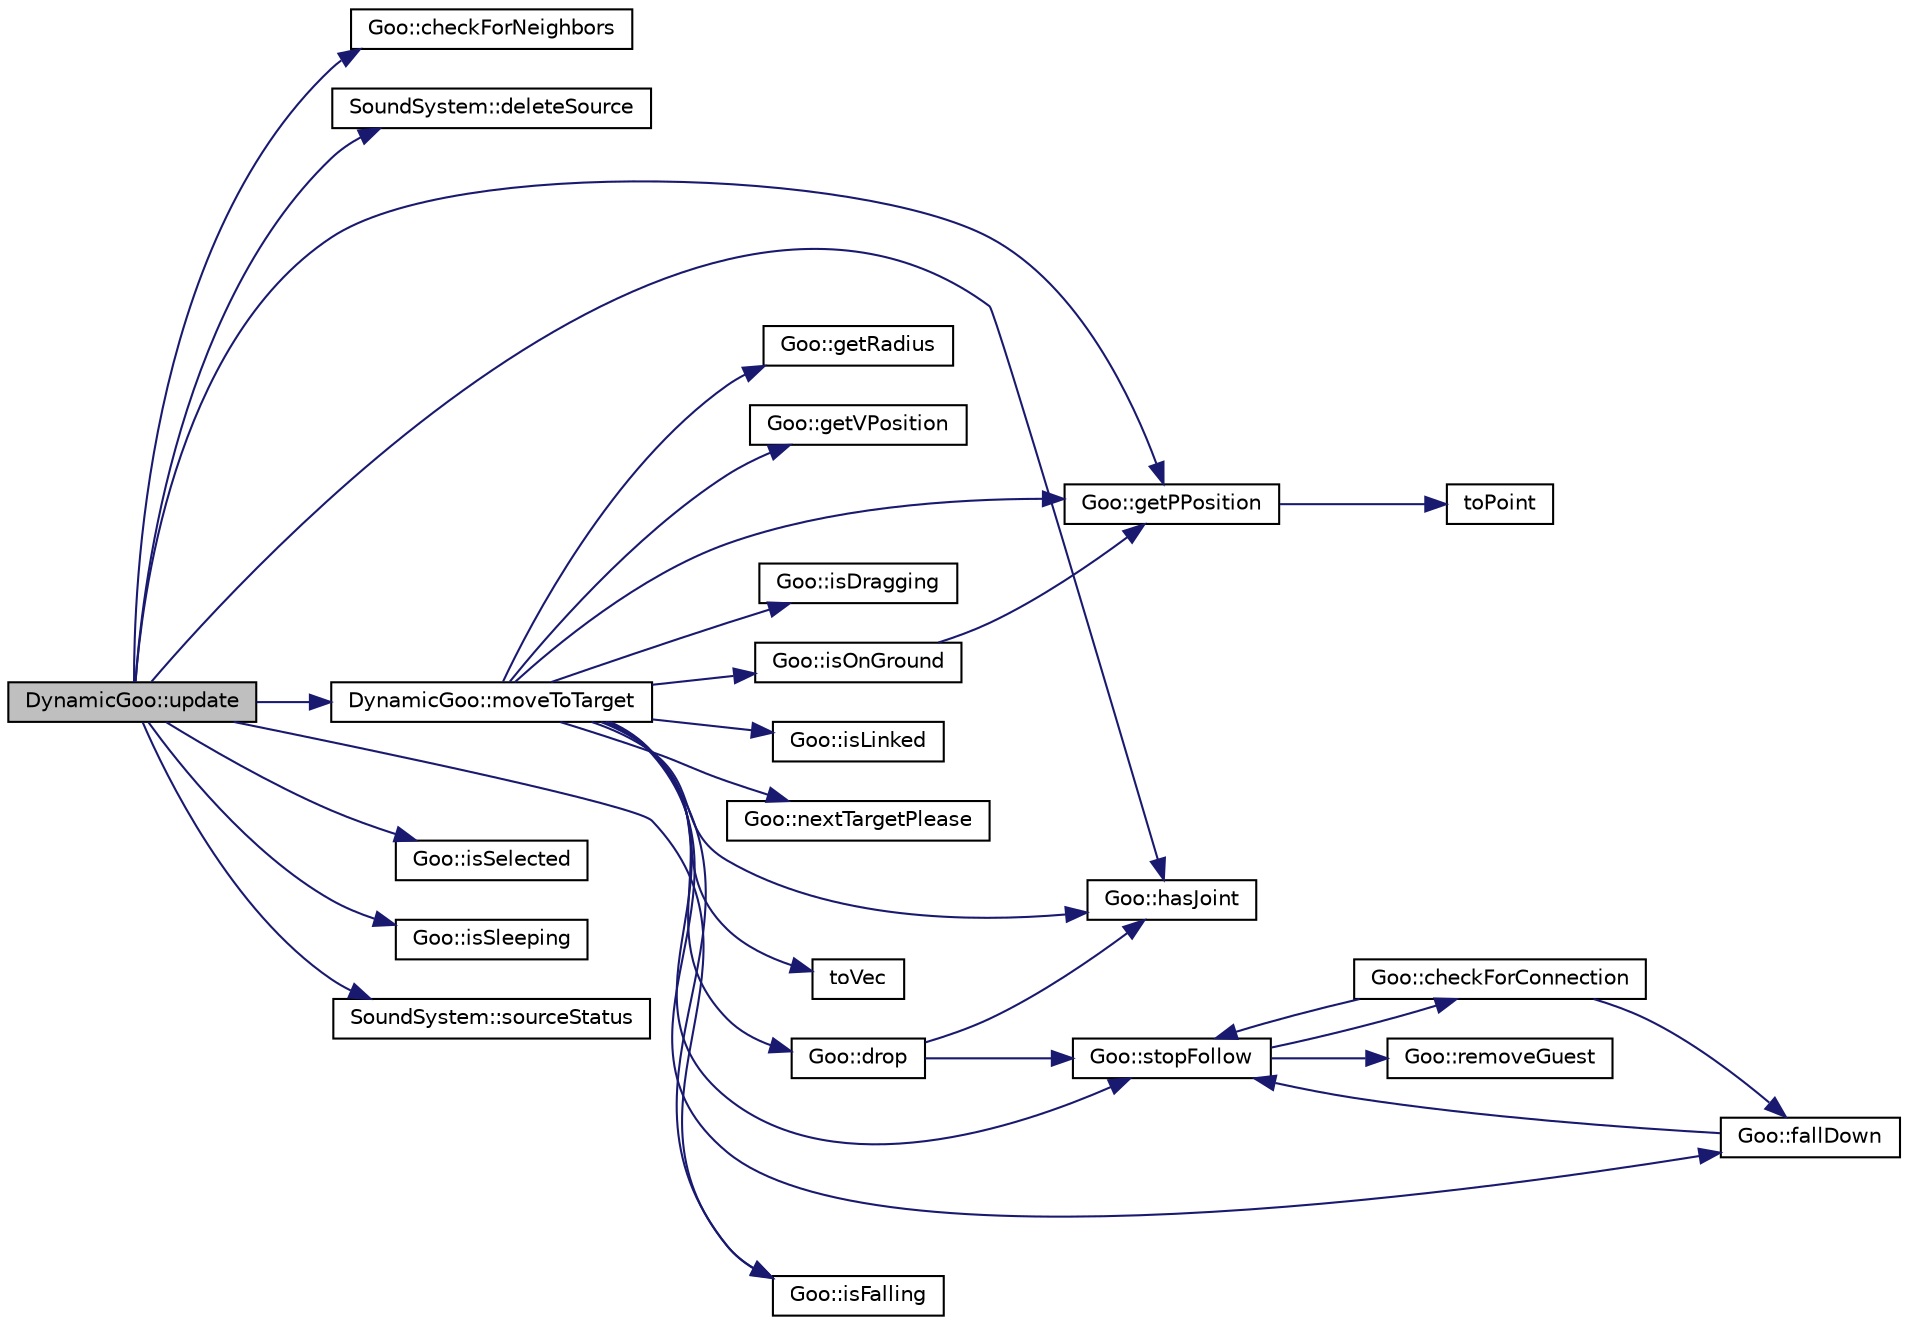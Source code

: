 digraph G
{
  edge [fontname="Helvetica",fontsize="10",labelfontname="Helvetica",labelfontsize="10"];
  node [fontname="Helvetica",fontsize="10",shape=record];
  rankdir="LR";
  Node1 [label="DynamicGoo::update",height=0.2,width=0.4,color="black", fillcolor="grey75", style="filled" fontcolor="black"];
  Node1 -> Node2 [color="midnightblue",fontsize="10",style="solid",fontname="Helvetica"];
  Node2 [label="Goo::checkForNeighbors",height=0.2,width=0.4,color="black", fillcolor="white", style="filled",URL="$classGoo.html#a6afee52d98c22725594a28cdf5eead89"];
  Node1 -> Node3 [color="midnightblue",fontsize="10",style="solid",fontname="Helvetica"];
  Node3 [label="SoundSystem::deleteSource",height=0.2,width=0.4,color="black", fillcolor="white", style="filled",URL="$classSoundSystem.html#a40ed8f6a1c61cdc9f085c3c0d4998145"];
  Node1 -> Node4 [color="midnightblue",fontsize="10",style="solid",fontname="Helvetica"];
  Node4 [label="Goo::getPPosition",height=0.2,width=0.4,color="black", fillcolor="white", style="filled",URL="$classGoo.html#a7396488f837512c3e887f15fb82dcb8f"];
  Node4 -> Node5 [color="midnightblue",fontsize="10",style="solid",fontname="Helvetica"];
  Node5 [label="toPoint",height=0.2,width=0.4,color="black", fillcolor="white", style="filled",URL="$tools_8h.html#a94f703d943194650c89dfc581bab6b14",tooltip="Convert a b2Vec2 in a QPoint."];
  Node1 -> Node6 [color="midnightblue",fontsize="10",style="solid",fontname="Helvetica"];
  Node6 [label="Goo::hasJoint",height=0.2,width=0.4,color="black", fillcolor="white", style="filled",URL="$classGoo.html#ae809f97fb4c0c7f58a63cbed66f0ba5c"];
  Node1 -> Node7 [color="midnightblue",fontsize="10",style="solid",fontname="Helvetica"];
  Node7 [label="Goo::isFalling",height=0.2,width=0.4,color="black", fillcolor="white", style="filled",URL="$classGoo.html#a53158659a709175d3ed4f93a62eced46"];
  Node1 -> Node8 [color="midnightblue",fontsize="10",style="solid",fontname="Helvetica"];
  Node8 [label="Goo::isSelected",height=0.2,width=0.4,color="black", fillcolor="white", style="filled",URL="$classGoo.html#affa3e052c2100b7255c0394fb17848f1"];
  Node1 -> Node9 [color="midnightblue",fontsize="10",style="solid",fontname="Helvetica"];
  Node9 [label="Goo::isSleeping",height=0.2,width=0.4,color="black", fillcolor="white", style="filled",URL="$classGoo.html#afda1bd74820a4c66e4b5ac11c8535fc4"];
  Node1 -> Node10 [color="midnightblue",fontsize="10",style="solid",fontname="Helvetica"];
  Node10 [label="DynamicGoo::moveToTarget",height=0.2,width=0.4,color="black", fillcolor="white", style="filled",URL="$classDynamicGoo.html#ab7b16f5f503004a0d55f824e9c7d5c28"];
  Node10 -> Node11 [color="midnightblue",fontsize="10",style="solid",fontname="Helvetica"];
  Node11 [label="Goo::drop",height=0.2,width=0.4,color="black", fillcolor="white", style="filled",URL="$classGoo.html#a76fbb315a47371814056336480a95e31"];
  Node11 -> Node12 [color="midnightblue",fontsize="10",style="solid",fontname="Helvetica"];
  Node12 [label="Goo::stopFollow",height=0.2,width=0.4,color="black", fillcolor="white", style="filled",URL="$classGoo.html#a83a93e67d95635456f9bf4bcfb1ccf32"];
  Node12 -> Node13 [color="midnightblue",fontsize="10",style="solid",fontname="Helvetica"];
  Node13 [label="Goo::checkForConnection",height=0.2,width=0.4,color="black", fillcolor="white", style="filled",URL="$classGoo.html#abfc4ee3aa7503c26f1bd4e2024f666e4"];
  Node13 -> Node12 [color="midnightblue",fontsize="10",style="solid",fontname="Helvetica"];
  Node13 -> Node14 [color="midnightblue",fontsize="10",style="solid",fontname="Helvetica"];
  Node14 [label="Goo::fallDown",height=0.2,width=0.4,color="black", fillcolor="white", style="filled",URL="$classGoo.html#aefb4ce872af2583c479f2b41d9b494ab"];
  Node14 -> Node12 [color="midnightblue",fontsize="10",style="solid",fontname="Helvetica"];
  Node12 -> Node15 [color="midnightblue",fontsize="10",style="solid",fontname="Helvetica"];
  Node15 [label="Goo::removeGuest",height=0.2,width=0.4,color="black", fillcolor="white", style="filled",URL="$classGoo.html#a048114698e7a5f9912bfc09f19470264"];
  Node11 -> Node6 [color="midnightblue",fontsize="10",style="solid",fontname="Helvetica"];
  Node10 -> Node14 [color="midnightblue",fontsize="10",style="solid",fontname="Helvetica"];
  Node10 -> Node4 [color="midnightblue",fontsize="10",style="solid",fontname="Helvetica"];
  Node10 -> Node16 [color="midnightblue",fontsize="10",style="solid",fontname="Helvetica"];
  Node16 [label="Goo::getRadius",height=0.2,width=0.4,color="black", fillcolor="white", style="filled",URL="$classGoo.html#ad0a35947fd97bfef88a7dc9b340536e0"];
  Node10 -> Node17 [color="midnightblue",fontsize="10",style="solid",fontname="Helvetica"];
  Node17 [label="Goo::getVPosition",height=0.2,width=0.4,color="black", fillcolor="white", style="filled",URL="$classGoo.html#aa73714c6bc45881fadb6638d11c884bd"];
  Node10 -> Node6 [color="midnightblue",fontsize="10",style="solid",fontname="Helvetica"];
  Node10 -> Node18 [color="midnightblue",fontsize="10",style="solid",fontname="Helvetica"];
  Node18 [label="Goo::isDragging",height=0.2,width=0.4,color="black", fillcolor="white", style="filled",URL="$classGoo.html#a9c348d89e111f2cd91717e5b743c9c04"];
  Node10 -> Node7 [color="midnightblue",fontsize="10",style="solid",fontname="Helvetica"];
  Node10 -> Node19 [color="midnightblue",fontsize="10",style="solid",fontname="Helvetica"];
  Node19 [label="Goo::isLinked",height=0.2,width=0.4,color="black", fillcolor="white", style="filled",URL="$classGoo.html#aed176edac944a149551eab016e6f0d6a"];
  Node10 -> Node20 [color="midnightblue",fontsize="10",style="solid",fontname="Helvetica"];
  Node20 [label="Goo::isOnGround",height=0.2,width=0.4,color="black", fillcolor="white", style="filled",URL="$classGoo.html#a04c2cdf3935c1ac934995d0c689bfe76"];
  Node20 -> Node4 [color="midnightblue",fontsize="10",style="solid",fontname="Helvetica"];
  Node10 -> Node21 [color="midnightblue",fontsize="10",style="solid",fontname="Helvetica"];
  Node21 [label="Goo::nextTargetPlease",height=0.2,width=0.4,color="black", fillcolor="white", style="filled",URL="$classGoo.html#aca71f0576ed701ab435b2c641b2d6a36"];
  Node10 -> Node12 [color="midnightblue",fontsize="10",style="solid",fontname="Helvetica"];
  Node10 -> Node22 [color="midnightblue",fontsize="10",style="solid",fontname="Helvetica"];
  Node22 [label="toVec",height=0.2,width=0.4,color="black", fillcolor="white", style="filled",URL="$tools_8h.html#a8dfdc7a5f23df015bdc2dd317531c528",tooltip="Convert a QPoint in a b2Vec2."];
  Node1 -> Node23 [color="midnightblue",fontsize="10",style="solid",fontname="Helvetica"];
  Node23 [label="SoundSystem::sourceStatus",height=0.2,width=0.4,color="black", fillcolor="white", style="filled",URL="$classSoundSystem.html#a69834cd09c84145151347b2bc3d93af1"];
}
